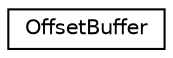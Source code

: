 digraph "Graphical Class Hierarchy"
{
  edge [fontname="Helvetica",fontsize="10",labelfontname="Helvetica",labelfontsize="10"];
  node [fontname="Helvetica",fontsize="10",shape=record];
  rankdir="LR";
  Node0 [label="OffsetBuffer",height=0.2,width=0.4,color="black", fillcolor="white", style="filled",URL="$structOffsetBuffer.html"];
}
